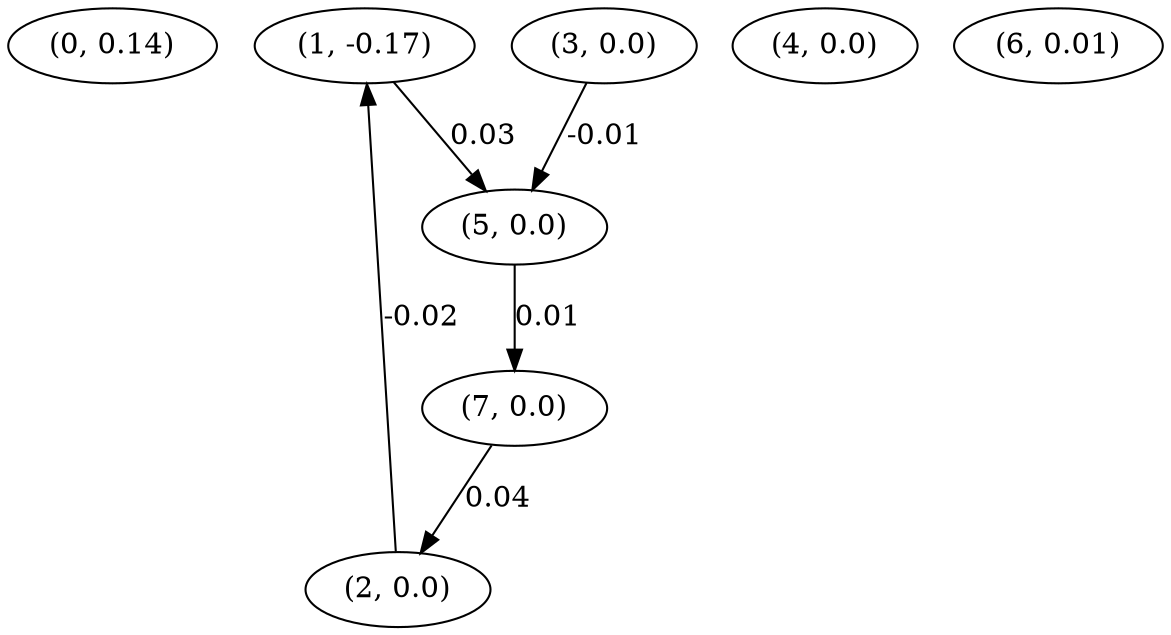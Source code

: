 digraph {
    0 [ label = "(0, 0.14)" ]
    1 [ label = "(1, -0.17)" ]
    2 [ label = "(2, 0.0)" ]
    3 [ label = "(3, 0.0)" ]
    4 [ label = "(4, 0.0)" ]
    5 [ label = "(5, 0.0)" ]
    6 [ label = "(6, 0.01)" ]
    7 [ label = "(7, 0.0)" ]
    2 -> 1 [ label = "-0.02" ]
    7 -> 2 [ label = "0.04" ]
    1 -> 5 [ label = "0.03" ]
    3 -> 5 [ label = "-0.01" ]
    5 -> 7 [ label = "0.01" ]
}

